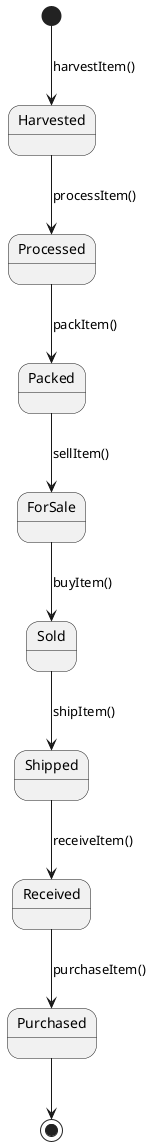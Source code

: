 @startuml

[*] --> Harvested: harvestItem()

Harvested --> Processed: processItem()
Processed --> Packed: packItem()
Packed --> ForSale: sellItem()
ForSale --> Sold: buyItem()
Sold --> Shipped: shipItem()
Shipped --> Received: receiveItem()
Received --> Purchased: purchaseItem()
Purchased --> [*]

@enduml